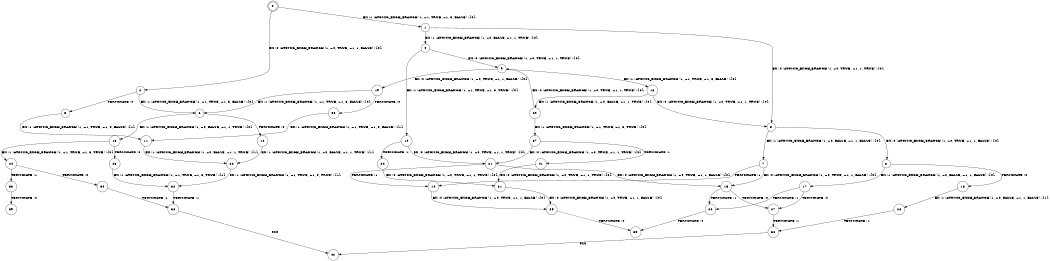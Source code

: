 digraph BCG {
size = "7, 10.5";
center = TRUE;
node [shape = circle];
0 [peripheries = 2];
0 -> 1 [label = "EX !1 !ATOMIC_EXCH_BRANCH (1, +1, TRUE, +1, 3, FALSE) !{0}"];
0 -> 2 [label = "EX !0 !ATOMIC_EXCH_BRANCH (1, +0, TRUE, +1, 1, FALSE) !{0}"];
1 -> 3 [label = "EX !0 !ATOMIC_EXCH_BRANCH (1, +0, TRUE, +1, 1, TRUE) !{0}"];
1 -> 4 [label = "EX !1 !ATOMIC_EXCH_BRANCH (1, +0, FALSE, +1, 1, TRUE) !{0}"];
2 -> 5 [label = "TERMINATE !0"];
2 -> 6 [label = "EX !1 !ATOMIC_EXCH_BRANCH (1, +1, TRUE, +1, 3, FALSE) !{0}"];
3 -> 7 [label = "EX !1 !ATOMIC_EXCH_BRANCH (1, +0, FALSE, +1, 1, FALSE) !{0}"];
3 -> 8 [label = "EX !0 !ATOMIC_EXCH_BRANCH (1, +0, TRUE, +1, 1, FALSE) !{0}"];
4 -> 9 [label = "EX !0 !ATOMIC_EXCH_BRANCH (1, +0, TRUE, +1, 1, TRUE) !{0}"];
4 -> 10 [label = "EX !1 !ATOMIC_EXCH_BRANCH (1, +1, TRUE, +1, 3, TRUE) !{0}"];
5 -> 11 [label = "EX !1 !ATOMIC_EXCH_BRANCH (1, +1, TRUE, +1, 3, FALSE) !{1}"];
6 -> 12 [label = "TERMINATE !0"];
6 -> 13 [label = "EX !1 !ATOMIC_EXCH_BRANCH (1, +0, FALSE, +1, 1, TRUE) !{0}"];
7 -> 14 [label = "TERMINATE !1"];
7 -> 15 [label = "EX !0 !ATOMIC_EXCH_BRANCH (1, +0, TRUE, +1, 1, FALSE) !{0}"];
8 -> 16 [label = "TERMINATE !0"];
8 -> 17 [label = "EX !1 !ATOMIC_EXCH_BRANCH (1, +0, FALSE, +1, 1, FALSE) !{0}"];
9 -> 18 [label = "EX !1 !ATOMIC_EXCH_BRANCH (1, +1, TRUE, +1, 3, FALSE) !{0}"];
9 -> 19 [label = "EX !0 !ATOMIC_EXCH_BRANCH (1, +0, TRUE, +1, 1, FALSE) !{0}"];
10 -> 20 [label = "TERMINATE !1"];
10 -> 21 [label = "EX !0 !ATOMIC_EXCH_BRANCH (1, +0, TRUE, +1, 1, TRUE) !{0}"];
11 -> 22 [label = "EX !1 !ATOMIC_EXCH_BRANCH (1, +0, FALSE, +1, 1, TRUE) !{1}"];
12 -> 22 [label = "EX !1 !ATOMIC_EXCH_BRANCH (1, +0, FALSE, +1, 1, TRUE) !{1}"];
13 -> 23 [label = "TERMINATE !0"];
13 -> 24 [label = "EX !1 !ATOMIC_EXCH_BRANCH (1, +1, TRUE, +1, 3, TRUE) !{0}"];
14 -> 25 [label = "EX !0 !ATOMIC_EXCH_BRANCH (1, +0, TRUE, +1, 1, FALSE) !{0}"];
15 -> 26 [label = "TERMINATE !1"];
15 -> 27 [label = "TERMINATE !0"];
16 -> 28 [label = "EX !1 !ATOMIC_EXCH_BRANCH (1, +0, FALSE, +1, 1, FALSE) !{1}"];
17 -> 26 [label = "TERMINATE !1"];
17 -> 27 [label = "TERMINATE !0"];
18 -> 29 [label = "EX !1 !ATOMIC_EXCH_BRANCH (1, +0, FALSE, +1, 1, TRUE) !{0}"];
18 -> 3 [label = "EX !0 !ATOMIC_EXCH_BRANCH (1, +0, TRUE, +1, 1, TRUE) !{0}"];
19 -> 30 [label = "TERMINATE !0"];
19 -> 6 [label = "EX !1 !ATOMIC_EXCH_BRANCH (1, +1, TRUE, +1, 3, FALSE) !{0}"];
20 -> 31 [label = "EX !0 !ATOMIC_EXCH_BRANCH (1, +0, TRUE, +1, 1, TRUE) !{0}"];
21 -> 14 [label = "TERMINATE !1"];
21 -> 15 [label = "EX !0 !ATOMIC_EXCH_BRANCH (1, +0, TRUE, +1, 1, FALSE) !{0}"];
22 -> 32 [label = "EX !1 !ATOMIC_EXCH_BRANCH (1, +1, TRUE, +1, 3, TRUE) !{1}"];
23 -> 32 [label = "EX !1 !ATOMIC_EXCH_BRANCH (1, +1, TRUE, +1, 3, TRUE) !{1}"];
24 -> 33 [label = "TERMINATE !1"];
24 -> 34 [label = "TERMINATE !0"];
25 -> 35 [label = "TERMINATE !0"];
26 -> 35 [label = "TERMINATE !0"];
27 -> 36 [label = "TERMINATE !1"];
28 -> 36 [label = "TERMINATE !1"];
29 -> 37 [label = "EX !1 !ATOMIC_EXCH_BRANCH (1, +1, TRUE, +1, 3, TRUE) !{0}"];
29 -> 9 [label = "EX !0 !ATOMIC_EXCH_BRANCH (1, +0, TRUE, +1, 1, TRUE) !{0}"];
30 -> 11 [label = "EX !1 !ATOMIC_EXCH_BRANCH (1, +1, TRUE, +1, 3, FALSE) !{1}"];
31 -> 25 [label = "EX !0 !ATOMIC_EXCH_BRANCH (1, +0, TRUE, +1, 1, FALSE) !{0}"];
32 -> 38 [label = "TERMINATE !1"];
33 -> 39 [label = "TERMINATE !0"];
34 -> 38 [label = "TERMINATE !1"];
36 -> 40 [label = "exit"];
37 -> 41 [label = "TERMINATE !1"];
37 -> 21 [label = "EX !0 !ATOMIC_EXCH_BRANCH (1, +0, TRUE, +1, 1, TRUE) !{0}"];
38 -> 40 [label = "exit"];
41 -> 31 [label = "EX !0 !ATOMIC_EXCH_BRANCH (1, +0, TRUE, +1, 1, TRUE) !{0}"];
}
